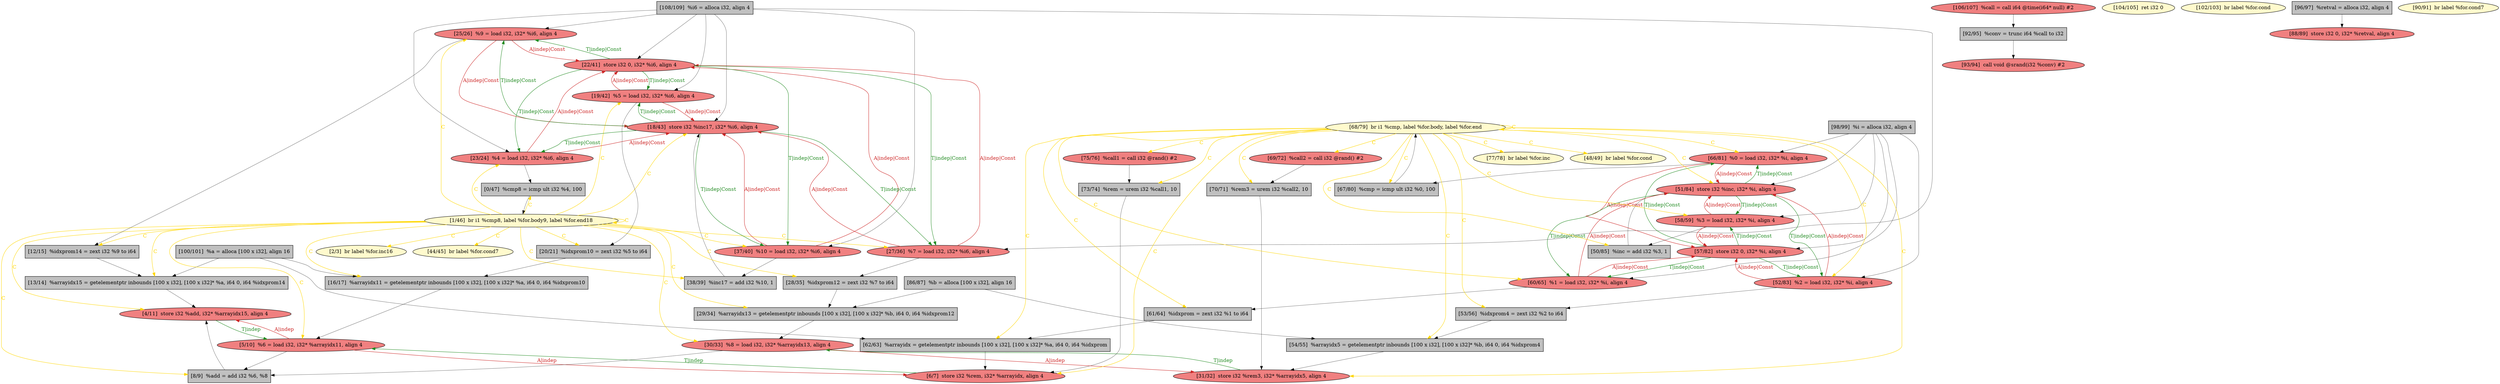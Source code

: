 
digraph G {


node108 [fillcolor=grey,label="[108/109]  %i6 = alloca i32, align 4",shape=rectangle,style=filled ]
node106 [fillcolor=lightcoral,label="[66/81]  %0 = load i32, i32* %i, align 4",shape=ellipse,style=filled ]
node105 [fillcolor=lightcoral,label="[106/107]  %call = call i64 @time(i64* null) #2",shape=ellipse,style=filled ]
node103 [fillcolor=lemonchiffon,label="[104/105]  ret i32 0",shape=ellipse,style=filled ]
node101 [fillcolor=lightcoral,label="[31/32]  store i32 %rem3, i32* %arrayidx5, align 4",shape=ellipse,style=filled ]
node100 [fillcolor=lightcoral,label="[69/72]  %call2 = call i32 @rand() #2",shape=ellipse,style=filled ]
node99 [fillcolor=lemonchiffon,label="[102/103]  br label %for.cond",shape=ellipse,style=filled ]
node94 [fillcolor=grey,label="[100/101]  %a = alloca [100 x i32], align 16",shape=rectangle,style=filled ]
node92 [fillcolor=grey,label="[38/39]  %inc17 = add i32 %10, 1",shape=rectangle,style=filled ]
node107 [fillcolor=grey,label="[13/14]  %arrayidx15 = getelementptr inbounds [100 x i32], [100 x i32]* %a, i64 0, i64 %idxprom14",shape=rectangle,style=filled ]
node97 [fillcolor=lightcoral,label="[5/10]  %6 = load i32, i32* %arrayidx11, align 4",shape=ellipse,style=filled ]
node91 [fillcolor=lemonchiffon,label="[1/46]  br i1 %cmp8, label %for.body9, label %for.end18",shape=ellipse,style=filled ]
node102 [fillcolor=lightcoral,label="[4/11]  store i32 %add, i32* %arrayidx15, align 4",shape=ellipse,style=filled ]
node70 [fillcolor=lightcoral,label="[25/26]  %9 = load i32, i32* %i6, align 4",shape=ellipse,style=filled ]
node82 [fillcolor=grey,label="[12/15]  %idxprom14 = zext i32 %9 to i64",shape=rectangle,style=filled ]
node96 [fillcolor=grey,label="[8/9]  %add = add i32 %6, %8",shape=rectangle,style=filled ]
node67 [fillcolor=lemonchiffon,label="[77/78]  br label %for.inc",shape=ellipse,style=filled ]
node66 [fillcolor=grey,label="[61/64]  %idxprom = zext i32 %1 to i64",shape=rectangle,style=filled ]
node55 [fillcolor=grey,label="[0/47]  %cmp8 = icmp ult i32 %4, 100",shape=rectangle,style=filled ]
node95 [fillcolor=lightcoral,label="[37/40]  %10 = load i32, i32* %i6, align 4",shape=ellipse,style=filled ]
node65 [fillcolor=grey,label="[62/63]  %arrayidx = getelementptr inbounds [100 x i32], [100 x i32]* %a, i64 0, i64 %idxprom",shape=rectangle,style=filled ]
node62 [fillcolor=grey,label="[16/17]  %arrayidx11 = getelementptr inbounds [100 x i32], [100 x i32]* %a, i64 0, i64 %idxprom10",shape=rectangle,style=filled ]
node68 [fillcolor=lightcoral,label="[88/89]  store i32 0, i32* %retval, align 4",shape=ellipse,style=filled ]
node64 [fillcolor=lightcoral,label="[6/7]  store i32 %rem, i32* %arrayidx, align 4",shape=ellipse,style=filled ]
node73 [fillcolor=lightcoral,label="[75/76]  %call1 = call i32 @rand() #2",shape=ellipse,style=filled ]
node63 [fillcolor=grey,label="[70/71]  %rem3 = urem i32 %call2, 10",shape=rectangle,style=filled ]
node72 [fillcolor=grey,label="[92/95]  %conv = trunc i64 %call to i32",shape=rectangle,style=filled ]
node61 [fillcolor=lightcoral,label="[51/84]  store i32 %inc, i32* %i, align 4",shape=ellipse,style=filled ]
node79 [fillcolor=grey,label="[98/99]  %i = alloca i32, align 4",shape=rectangle,style=filled ]
node80 [fillcolor=lightcoral,label="[23/24]  %4 = load i32, i32* %i6, align 4",shape=ellipse,style=filled ]
node57 [fillcolor=grey,label="[50/85]  %inc = add i32 %3, 1",shape=rectangle,style=filled ]
node104 [fillcolor=lightcoral,label="[57/82]  store i32 0, i32* %i, align 4",shape=ellipse,style=filled ]
node58 [fillcolor=lightcoral,label="[60/65]  %1 = load i32, i32* %i, align 4",shape=ellipse,style=filled ]
node87 [fillcolor=lightcoral,label="[93/94]  call void @srand(i32 %conv) #2",shape=ellipse,style=filled ]
node59 [fillcolor=grey,label="[86/87]  %b = alloca [100 x i32], align 16",shape=rectangle,style=filled ]
node98 [fillcolor=grey,label="[67/80]  %cmp = icmp ult i32 %0, 100",shape=rectangle,style=filled ]
node77 [fillcolor=lightcoral,label="[27/36]  %7 = load i32, i32* %i6, align 4",shape=ellipse,style=filled ]
node60 [fillcolor=lightcoral,label="[52/83]  %2 = load i32, i32* %i, align 4",shape=ellipse,style=filled ]
node71 [fillcolor=grey,label="[54/55]  %arrayidx5 = getelementptr inbounds [100 x i32], [100 x i32]* %b, i64 0, i64 %idxprom4",shape=rectangle,style=filled ]
node109 [fillcolor=grey,label="[53/56]  %idxprom4 = zext i32 %2 to i64",shape=rectangle,style=filled ]
node74 [fillcolor=grey,label="[20/21]  %idxprom10 = zext i32 %5 to i64",shape=rectangle,style=filled ]
node90 [fillcolor=lightcoral,label="[22/41]  store i32 0, i32* %i6, align 4",shape=ellipse,style=filled ]
node86 [fillcolor=grey,label="[29/34]  %arrayidx13 = getelementptr inbounds [100 x i32], [100 x i32]* %b, i64 0, i64 %idxprom12",shape=rectangle,style=filled ]
node75 [fillcolor=grey,label="[96/97]  %retval = alloca i32, align 4",shape=rectangle,style=filled ]
node56 [fillcolor=lemonchiffon,label="[48/49]  br label %for.cond",shape=ellipse,style=filled ]
node76 [fillcolor=lightcoral,label="[58/59]  %3 = load i32, i32* %i, align 4",shape=ellipse,style=filled ]
node78 [fillcolor=grey,label="[73/74]  %rem = urem i32 %call1, 10",shape=rectangle,style=filled ]
node69 [fillcolor=lemonchiffon,label="[90/91]  br label %for.cond7",shape=ellipse,style=filled ]
node81 [fillcolor=lightcoral,label="[18/43]  store i32 %inc17, i32* %i6, align 4",shape=ellipse,style=filled ]
node84 [fillcolor=lightcoral,label="[19/42]  %5 = load i32, i32* %i6, align 4",shape=ellipse,style=filled ]
node83 [fillcolor=lightcoral,label="[30/33]  %8 = load i32, i32* %arrayidx13, align 4",shape=ellipse,style=filled ]
node85 [fillcolor=lemonchiffon,label="[2/3]  br label %for.inc16",shape=ellipse,style=filled ]
node93 [fillcolor=grey,label="[28/35]  %idxprom12 = zext i32 %7 to i64",shape=rectangle,style=filled ]
node88 [fillcolor=lemonchiffon,label="[44/45]  br label %for.cond7",shape=ellipse,style=filled ]
node89 [fillcolor=lemonchiffon,label="[68/79]  br i1 %cmp, label %for.body, label %for.end",shape=ellipse,style=filled ]

node90->node80 [style=solid,color=forestgreen,label="T|indep|Const",penwidth=1.0,fontcolor=forestgreen ]
node80->node90 [style=solid,color=firebrick3,label="A|indep|Const",penwidth=1.0,fontcolor=firebrick3 ]
node104->node60 [style=solid,color=forestgreen,label="T|indep|Const",penwidth=1.0,fontcolor=forestgreen ]
node61->node60 [style=solid,color=forestgreen,label="T|indep|Const",penwidth=1.0,fontcolor=forestgreen ]
node84->node81 [style=solid,color=firebrick3,label="A|indep|Const",penwidth=1.0,fontcolor=firebrick3 ]
node104->node106 [style=solid,color=forestgreen,label="T|indep|Const",penwidth=1.0,fontcolor=forestgreen ]
node61->node106 [style=solid,color=forestgreen,label="T|indep|Const",penwidth=1.0,fontcolor=forestgreen ]
node104->node58 [style=solid,color=forestgreen,label="T|indep|Const",penwidth=1.0,fontcolor=forestgreen ]
node58->node104 [style=solid,color=firebrick3,label="A|indep|Const",penwidth=1.0,fontcolor=firebrick3 ]
node97->node64 [style=solid,color=firebrick3,label="A|indep",penwidth=1.0,fontcolor=firebrick3 ]
node80->node81 [style=solid,color=firebrick3,label="A|indep|Const",penwidth=1.0,fontcolor=firebrick3 ]
node79->node60 [style=solid,color=black,label="",penwidth=0.5,fontcolor=black ]
node101->node83 [style=solid,color=forestgreen,label="T|indep",penwidth=1.0,fontcolor=forestgreen ]
node83->node101 [style=solid,color=firebrick3,label="A|indep",penwidth=1.0,fontcolor=firebrick3 ]
node95->node81 [style=solid,color=firebrick3,label="A|indep|Const",penwidth=1.0,fontcolor=firebrick3 ]
node80->node55 [style=solid,color=black,label="",penwidth=0.5,fontcolor=black ]
node89->node66 [style=solid,color=gold,label="C",penwidth=1.0,fontcolor=gold ]
node107->node102 [style=solid,color=black,label="",penwidth=0.5,fontcolor=black ]
node58->node61 [style=solid,color=firebrick3,label="A|indep|Const",penwidth=1.0,fontcolor=firebrick3 ]
node61->node58 [style=solid,color=forestgreen,label="T|indep|Const",penwidth=1.0,fontcolor=forestgreen ]
node106->node98 [style=solid,color=black,label="",penwidth=0.5,fontcolor=black ]
node70->node82 [style=solid,color=black,label="",penwidth=0.5,fontcolor=black ]
node71->node101 [style=solid,color=black,label="",penwidth=0.5,fontcolor=black ]
node65->node64 [style=solid,color=black,label="",penwidth=0.5,fontcolor=black ]
node79->node104 [style=solid,color=black,label="",penwidth=0.5,fontcolor=black ]
node108->node95 [style=solid,color=black,label="",penwidth=0.5,fontcolor=black ]
node62->node97 [style=solid,color=black,label="",penwidth=0.5,fontcolor=black ]
node58->node66 [style=solid,color=black,label="",penwidth=0.5,fontcolor=black ]
node73->node78 [style=solid,color=black,label="",penwidth=0.5,fontcolor=black ]
node84->node74 [style=solid,color=black,label="",penwidth=0.5,fontcolor=black ]
node94->node65 [style=solid,color=black,label="",penwidth=0.5,fontcolor=black ]
node100->node63 [style=solid,color=black,label="",penwidth=0.5,fontcolor=black ]
node94->node107 [style=solid,color=black,label="",penwidth=0.5,fontcolor=black ]
node91->node102 [style=solid,color=gold,label="C",penwidth=1.0,fontcolor=gold ]
node78->node64 [style=solid,color=black,label="",penwidth=0.5,fontcolor=black ]
node102->node97 [style=solid,color=forestgreen,label="T|indep",penwidth=1.0,fontcolor=forestgreen ]
node55->node91 [style=solid,color=black,label="",penwidth=0.5,fontcolor=black ]
node91->node62 [style=solid,color=gold,label="C",penwidth=1.0,fontcolor=gold ]
node89->node98 [style=solid,color=gold,label="C",penwidth=1.0,fontcolor=gold ]
node91->node93 [style=solid,color=gold,label="C",penwidth=1.0,fontcolor=gold ]
node89->node89 [style=solid,color=gold,label="C",penwidth=1.0,fontcolor=gold ]
node94->node62 [style=solid,color=black,label="",penwidth=0.5,fontcolor=black ]
node91->node77 [style=solid,color=gold,label="C",penwidth=1.0,fontcolor=gold ]
node64->node97 [style=solid,color=forestgreen,label="T|indep",penwidth=1.0,fontcolor=forestgreen ]
node91->node86 [style=solid,color=gold,label="C",penwidth=1.0,fontcolor=gold ]
node91->node96 [style=solid,color=gold,label="C",penwidth=1.0,fontcolor=gold ]
node89->node106 [style=solid,color=gold,label="C",penwidth=1.0,fontcolor=gold ]
node89->node60 [style=solid,color=gold,label="C",penwidth=1.0,fontcolor=gold ]
node90->node70 [style=solid,color=forestgreen,label="T|indep|Const",penwidth=1.0,fontcolor=forestgreen ]
node81->node80 [style=solid,color=forestgreen,label="T|indep|Const",penwidth=1.0,fontcolor=forestgreen ]
node89->node65 [style=solid,color=gold,label="C",penwidth=1.0,fontcolor=gold ]
node89->node63 [style=solid,color=gold,label="C",penwidth=1.0,fontcolor=gold ]
node108->node84 [style=solid,color=black,label="",penwidth=0.5,fontcolor=black ]
node89->node100 [style=solid,color=gold,label="C",penwidth=1.0,fontcolor=gold ]
node108->node77 [style=solid,color=black,label="",penwidth=0.5,fontcolor=black ]
node79->node61 [style=solid,color=black,label="",penwidth=0.5,fontcolor=black ]
node89->node78 [style=solid,color=gold,label="C",penwidth=1.0,fontcolor=gold ]
node89->node109 [style=solid,color=gold,label="C",penwidth=1.0,fontcolor=gold ]
node91->node83 [style=solid,color=gold,label="C",penwidth=1.0,fontcolor=gold ]
node89->node71 [style=solid,color=gold,label="C",penwidth=1.0,fontcolor=gold ]
node91->node107 [style=solid,color=gold,label="C",penwidth=1.0,fontcolor=gold ]
node89->node67 [style=solid,color=gold,label="C",penwidth=1.0,fontcolor=gold ]
node89->node61 [style=solid,color=gold,label="C",penwidth=1.0,fontcolor=gold ]
node91->node91 [style=solid,color=gold,label="C",penwidth=1.0,fontcolor=gold ]
node86->node83 [style=solid,color=black,label="",penwidth=0.5,fontcolor=black ]
node77->node90 [style=solid,color=firebrick3,label="A|indep|Const",penwidth=1.0,fontcolor=firebrick3 ]
node59->node86 [style=solid,color=black,label="",penwidth=0.5,fontcolor=black ]
node89->node101 [style=solid,color=gold,label="C",penwidth=1.0,fontcolor=gold ]
node91->node84 [style=solid,color=gold,label="C",penwidth=1.0,fontcolor=gold ]
node89->node73 [style=solid,color=gold,label="C",penwidth=1.0,fontcolor=gold ]
node95->node92 [style=solid,color=black,label="",penwidth=0.5,fontcolor=black ]
node89->node64 [style=solid,color=gold,label="C",penwidth=1.0,fontcolor=gold ]
node89->node76 [style=solid,color=gold,label="C",penwidth=1.0,fontcolor=gold ]
node63->node101 [style=solid,color=black,label="",penwidth=0.5,fontcolor=black ]
node79->node58 [style=solid,color=black,label="",penwidth=0.5,fontcolor=black ]
node91->node74 [style=solid,color=gold,label="C",penwidth=1.0,fontcolor=gold ]
node108->node81 [style=solid,color=black,label="",penwidth=0.5,fontcolor=black ]
node97->node102 [style=solid,color=firebrick3,label="A|indep",penwidth=1.0,fontcolor=firebrick3 ]
node91->node85 [style=solid,color=gold,label="C",penwidth=1.0,fontcolor=gold ]
node81->node95 [style=solid,color=forestgreen,label="T|indep|Const",penwidth=1.0,fontcolor=forestgreen ]
node76->node57 [style=solid,color=black,label="",penwidth=0.5,fontcolor=black ]
node91->node70 [style=solid,color=gold,label="C",penwidth=1.0,fontcolor=gold ]
node70->node90 [style=solid,color=firebrick3,label="A|indep|Const",penwidth=1.0,fontcolor=firebrick3 ]
node91->node80 [style=solid,color=gold,label="C",penwidth=1.0,fontcolor=gold ]
node90->node77 [style=solid,color=forestgreen,label="T|indep|Const",penwidth=1.0,fontcolor=forestgreen ]
node84->node90 [style=solid,color=firebrick3,label="A|indep|Const",penwidth=1.0,fontcolor=firebrick3 ]
node90->node84 [style=solid,color=forestgreen,label="T|indep|Const",penwidth=1.0,fontcolor=forestgreen ]
node91->node92 [style=solid,color=gold,label="C",penwidth=1.0,fontcolor=gold ]
node91->node82 [style=solid,color=gold,label="C",penwidth=1.0,fontcolor=gold ]
node89->node58 [style=solid,color=gold,label="C",penwidth=1.0,fontcolor=gold ]
node57->node61 [style=solid,color=black,label="",penwidth=0.5,fontcolor=black ]
node108->node90 [style=solid,color=black,label="",penwidth=0.5,fontcolor=black ]
node97->node96 [style=solid,color=black,label="",penwidth=0.5,fontcolor=black ]
node81->node84 [style=solid,color=forestgreen,label="T|indep|Const",penwidth=1.0,fontcolor=forestgreen ]
node108->node80 [style=solid,color=black,label="",penwidth=0.5,fontcolor=black ]
node77->node81 [style=solid,color=firebrick3,label="A|indep|Const",penwidth=1.0,fontcolor=firebrick3 ]
node89->node57 [style=solid,color=gold,label="C",penwidth=1.0,fontcolor=gold ]
node91->node55 [style=solid,color=gold,label="C",penwidth=1.0,fontcolor=gold ]
node98->node89 [style=solid,color=black,label="",penwidth=0.5,fontcolor=black ]
node108->node70 [style=solid,color=black,label="",penwidth=0.5,fontcolor=black ]
node60->node109 [style=solid,color=black,label="",penwidth=0.5,fontcolor=black ]
node91->node95 [style=solid,color=gold,label="C",penwidth=1.0,fontcolor=gold ]
node72->node87 [style=solid,color=black,label="",penwidth=0.5,fontcolor=black ]
node82->node107 [style=solid,color=black,label="",penwidth=0.5,fontcolor=black ]
node91->node81 [style=solid,color=gold,label="C",penwidth=1.0,fontcolor=gold ]
node77->node93 [style=solid,color=black,label="",penwidth=0.5,fontcolor=black ]
node81->node70 [style=solid,color=forestgreen,label="T|indep|Const",penwidth=1.0,fontcolor=forestgreen ]
node93->node86 [style=solid,color=black,label="",penwidth=0.5,fontcolor=black ]
node76->node61 [style=solid,color=firebrick3,label="A|indep|Const",penwidth=1.0,fontcolor=firebrick3 ]
node66->node65 [style=solid,color=black,label="",penwidth=0.5,fontcolor=black ]
node92->node81 [style=solid,color=black,label="",penwidth=0.5,fontcolor=black ]
node61->node76 [style=solid,color=forestgreen,label="T|indep|Const",penwidth=1.0,fontcolor=forestgreen ]
node75->node68 [style=solid,color=black,label="",penwidth=0.5,fontcolor=black ]
node70->node81 [style=solid,color=firebrick3,label="A|indep|Const",penwidth=1.0,fontcolor=firebrick3 ]
node91->node97 [style=solid,color=gold,label="C",penwidth=1.0,fontcolor=gold ]
node74->node62 [style=solid,color=black,label="",penwidth=0.5,fontcolor=black ]
node105->node72 [style=solid,color=black,label="",penwidth=0.5,fontcolor=black ]
node76->node104 [style=solid,color=firebrick3,label="A|indep|Const",penwidth=1.0,fontcolor=firebrick3 ]
node60->node104 [style=solid,color=firebrick3,label="A|indep|Const",penwidth=1.0,fontcolor=firebrick3 ]
node60->node61 [style=solid,color=firebrick3,label="A|indep|Const",penwidth=1.0,fontcolor=firebrick3 ]
node104->node76 [style=solid,color=forestgreen,label="T|indep|Const",penwidth=1.0,fontcolor=forestgreen ]
node106->node104 [style=solid,color=firebrick3,label="A|indep|Const",penwidth=1.0,fontcolor=firebrick3 ]
node79->node76 [style=solid,color=black,label="",penwidth=0.5,fontcolor=black ]
node90->node95 [style=solid,color=forestgreen,label="T|indep|Const",penwidth=1.0,fontcolor=forestgreen ]
node81->node77 [style=solid,color=forestgreen,label="T|indep|Const",penwidth=1.0,fontcolor=forestgreen ]
node83->node96 [style=solid,color=black,label="",penwidth=0.5,fontcolor=black ]
node79->node106 [style=solid,color=black,label="",penwidth=0.5,fontcolor=black ]
node95->node90 [style=solid,color=firebrick3,label="A|indep|Const",penwidth=1.0,fontcolor=firebrick3 ]
node89->node56 [style=solid,color=gold,label="C",penwidth=1.0,fontcolor=gold ]
node59->node71 [style=solid,color=black,label="",penwidth=0.5,fontcolor=black ]
node96->node102 [style=solid,color=black,label="",penwidth=0.5,fontcolor=black ]
node106->node61 [style=solid,color=firebrick3,label="A|indep|Const",penwidth=1.0,fontcolor=firebrick3 ]
node91->node88 [style=solid,color=gold,label="C",penwidth=1.0,fontcolor=gold ]
node109->node71 [style=solid,color=black,label="",penwidth=0.5,fontcolor=black ]


}
